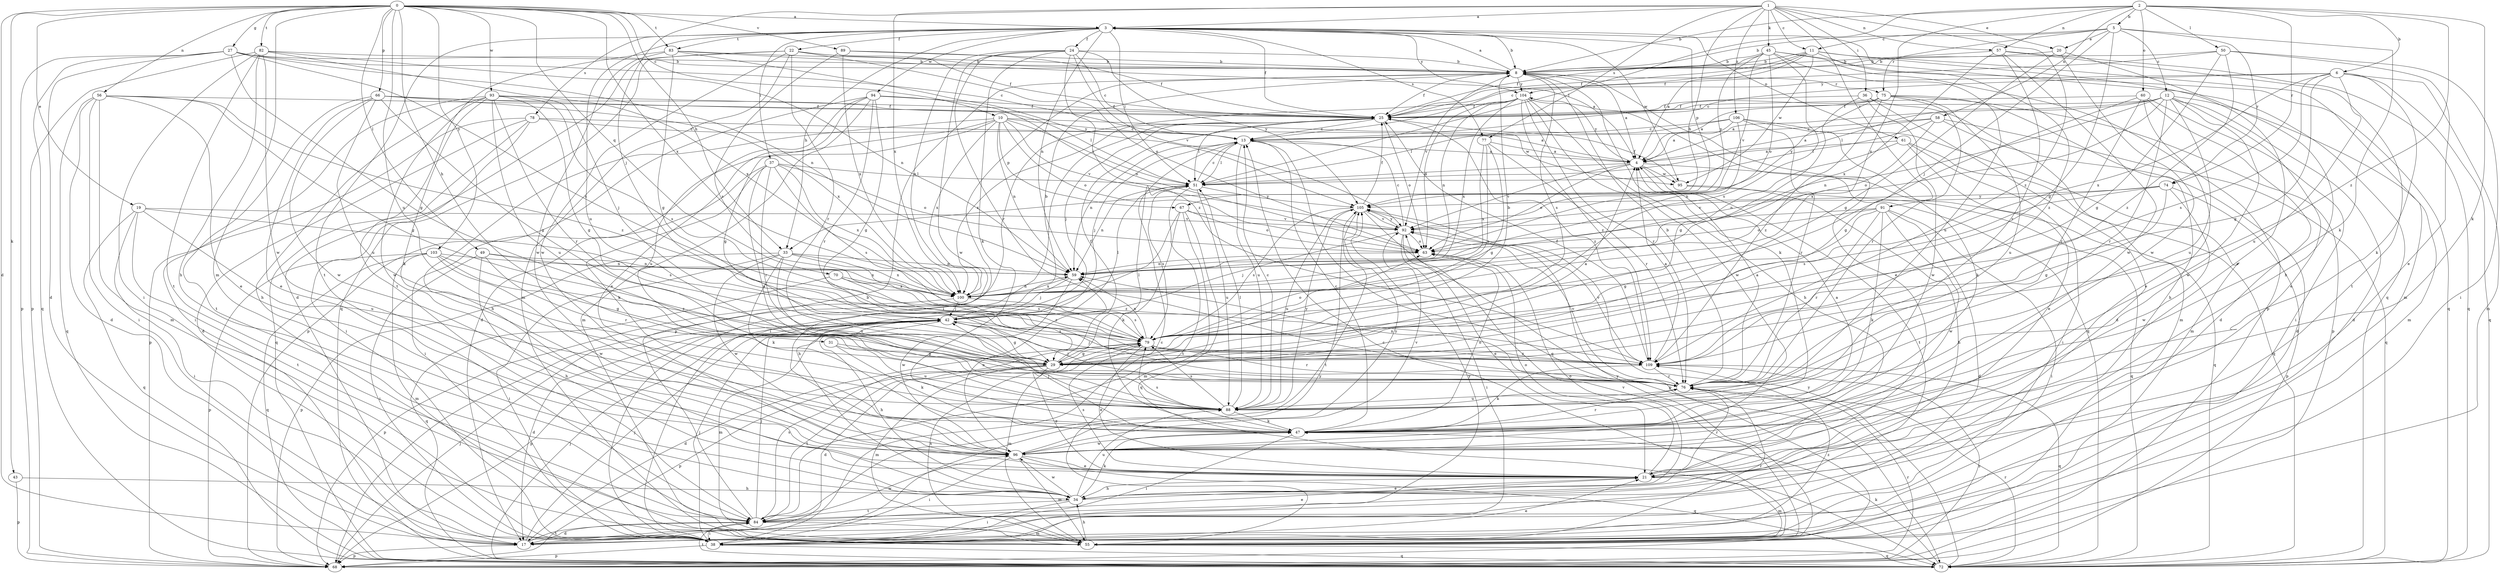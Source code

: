 strict digraph  {
0;
1;
2;
3;
4;
5;
6;
8;
10;
11;
12;
13;
17;
19;
20;
21;
22;
24;
25;
27;
29;
31;
33;
34;
36;
37;
38;
42;
43;
45;
47;
49;
50;
51;
55;
56;
57;
58;
59;
60;
61;
63;
66;
67;
68;
70;
72;
74;
75;
76;
77;
78;
79;
82;
83;
84;
88;
89;
91;
92;
93;
94;
95;
96;
100;
103;
104;
105;
106;
109;
0 -> 3  [label=a];
0 -> 10  [label=c];
0 -> 17  [label=d];
0 -> 19  [label=e];
0 -> 27  [label=g];
0 -> 31  [label=h];
0 -> 33  [label=h];
0 -> 43  [label=k];
0 -> 49  [label=l];
0 -> 55  [label=m];
0 -> 56  [label=n];
0 -> 66  [label=p];
0 -> 70  [label=q];
0 -> 82  [label=t];
0 -> 83  [label=t];
0 -> 88  [label=u];
0 -> 89  [label=v];
0 -> 93  [label=w];
0 -> 100  [label=x];
0 -> 103  [label=y];
1 -> 3  [label=a];
1 -> 11  [label=c];
1 -> 20  [label=e];
1 -> 33  [label=h];
1 -> 36  [label=i];
1 -> 42  [label=j];
1 -> 45  [label=k];
1 -> 57  [label=n];
1 -> 77  [label=s];
1 -> 91  [label=v];
1 -> 100  [label=x];
1 -> 106  [label=z];
1 -> 109  [label=z];
2 -> 5  [label=b];
2 -> 6  [label=b];
2 -> 8  [label=b];
2 -> 47  [label=k];
2 -> 50  [label=l];
2 -> 51  [label=l];
2 -> 57  [label=n];
2 -> 58  [label=n];
2 -> 60  [label=o];
2 -> 74  [label=r];
2 -> 100  [label=x];
2 -> 109  [label=z];
3 -> 8  [label=b];
3 -> 22  [label=f];
3 -> 24  [label=f];
3 -> 25  [label=f];
3 -> 33  [label=h];
3 -> 37  [label=i];
3 -> 51  [label=l];
3 -> 59  [label=n];
3 -> 61  [label=o];
3 -> 67  [label=p];
3 -> 72  [label=q];
3 -> 77  [label=s];
3 -> 78  [label=s];
3 -> 83  [label=t];
3 -> 84  [label=t];
3 -> 88  [label=u];
3 -> 94  [label=w];
3 -> 95  [label=w];
3 -> 104  [label=y];
4 -> 51  [label=l];
4 -> 63  [label=o];
4 -> 72  [label=q];
4 -> 84  [label=t];
4 -> 92  [label=v];
4 -> 95  [label=w];
4 -> 104  [label=y];
5 -> 8  [label=b];
5 -> 11  [label=c];
5 -> 12  [label=c];
5 -> 20  [label=e];
5 -> 29  [label=g];
5 -> 42  [label=j];
5 -> 47  [label=k];
5 -> 74  [label=r];
5 -> 75  [label=r];
6 -> 13  [label=c];
6 -> 29  [label=g];
6 -> 47  [label=k];
6 -> 55  [label=m];
6 -> 72  [label=q];
6 -> 79  [label=s];
6 -> 88  [label=u];
6 -> 100  [label=x];
6 -> 104  [label=y];
8 -> 3  [label=a];
8 -> 4  [label=a];
8 -> 21  [label=e];
8 -> 25  [label=f];
8 -> 38  [label=i];
8 -> 47  [label=k];
8 -> 75  [label=r];
8 -> 79  [label=s];
8 -> 92  [label=v];
8 -> 104  [label=y];
10 -> 13  [label=c];
10 -> 29  [label=g];
10 -> 34  [label=h];
10 -> 51  [label=l];
10 -> 59  [label=n];
10 -> 63  [label=o];
10 -> 67  [label=p];
10 -> 88  [label=u];
10 -> 92  [label=v];
10 -> 95  [label=w];
10 -> 100  [label=x];
11 -> 4  [label=a];
11 -> 8  [label=b];
11 -> 13  [label=c];
11 -> 21  [label=e];
11 -> 25  [label=f];
11 -> 55  [label=m];
11 -> 95  [label=w];
11 -> 109  [label=z];
12 -> 4  [label=a];
12 -> 17  [label=d];
12 -> 21  [label=e];
12 -> 25  [label=f];
12 -> 51  [label=l];
12 -> 55  [label=m];
12 -> 59  [label=n];
12 -> 76  [label=r];
12 -> 88  [label=u];
12 -> 96  [label=w];
12 -> 100  [label=x];
13 -> 4  [label=a];
13 -> 42  [label=j];
13 -> 51  [label=l];
13 -> 59  [label=n];
13 -> 72  [label=q];
13 -> 88  [label=u];
17 -> 42  [label=j];
17 -> 68  [label=p];
17 -> 84  [label=t];
17 -> 105  [label=y];
19 -> 38  [label=i];
19 -> 72  [label=q];
19 -> 79  [label=s];
19 -> 84  [label=t];
19 -> 88  [label=u];
19 -> 92  [label=v];
20 -> 8  [label=b];
20 -> 29  [label=g];
20 -> 34  [label=h];
20 -> 96  [label=w];
21 -> 34  [label=h];
21 -> 55  [label=m];
21 -> 63  [label=o];
21 -> 76  [label=r];
21 -> 79  [label=s];
22 -> 8  [label=b];
22 -> 17  [label=d];
22 -> 25  [label=f];
22 -> 55  [label=m];
22 -> 63  [label=o];
22 -> 72  [label=q];
22 -> 76  [label=r];
22 -> 96  [label=w];
24 -> 8  [label=b];
24 -> 13  [label=c];
24 -> 47  [label=k];
24 -> 76  [label=r];
24 -> 92  [label=v];
24 -> 96  [label=w];
24 -> 100  [label=x];
24 -> 105  [label=y];
24 -> 109  [label=z];
25 -> 13  [label=c];
25 -> 38  [label=i];
25 -> 42  [label=j];
25 -> 51  [label=l];
25 -> 63  [label=o];
25 -> 100  [label=x];
25 -> 109  [label=z];
27 -> 8  [label=b];
27 -> 13  [label=c];
27 -> 17  [label=d];
27 -> 29  [label=g];
27 -> 59  [label=n];
27 -> 68  [label=p];
27 -> 72  [label=q];
27 -> 79  [label=s];
29 -> 4  [label=a];
29 -> 17  [label=d];
29 -> 21  [label=e];
29 -> 25  [label=f];
29 -> 51  [label=l];
29 -> 55  [label=m];
29 -> 68  [label=p];
29 -> 84  [label=t];
31 -> 29  [label=g];
31 -> 47  [label=k];
31 -> 88  [label=u];
33 -> 38  [label=i];
33 -> 47  [label=k];
33 -> 59  [label=n];
33 -> 68  [label=p];
33 -> 88  [label=u];
33 -> 96  [label=w];
33 -> 100  [label=x];
33 -> 109  [label=z];
34 -> 21  [label=e];
34 -> 38  [label=i];
34 -> 47  [label=k];
34 -> 63  [label=o];
34 -> 84  [label=t];
34 -> 88  [label=u];
34 -> 96  [label=w];
36 -> 17  [label=d];
36 -> 25  [label=f];
36 -> 29  [label=g];
36 -> 55  [label=m];
36 -> 96  [label=w];
37 -> 38  [label=i];
37 -> 47  [label=k];
37 -> 51  [label=l];
37 -> 63  [label=o];
37 -> 76  [label=r];
37 -> 79  [label=s];
37 -> 88  [label=u];
37 -> 100  [label=x];
38 -> 13  [label=c];
38 -> 21  [label=e];
38 -> 42  [label=j];
38 -> 68  [label=p];
38 -> 72  [label=q];
38 -> 76  [label=r];
38 -> 105  [label=y];
38 -> 109  [label=z];
42 -> 8  [label=b];
42 -> 17  [label=d];
42 -> 29  [label=g];
42 -> 34  [label=h];
42 -> 51  [label=l];
42 -> 55  [label=m];
42 -> 68  [label=p];
42 -> 79  [label=s];
43 -> 34  [label=h];
43 -> 68  [label=p];
45 -> 8  [label=b];
45 -> 25  [label=f];
45 -> 63  [label=o];
45 -> 68  [label=p];
45 -> 72  [label=q];
45 -> 79  [label=s];
45 -> 88  [label=u];
45 -> 92  [label=v];
45 -> 105  [label=y];
47 -> 4  [label=a];
47 -> 13  [label=c];
47 -> 38  [label=i];
47 -> 42  [label=j];
47 -> 63  [label=o];
47 -> 76  [label=r];
47 -> 79  [label=s];
47 -> 96  [label=w];
49 -> 34  [label=h];
49 -> 38  [label=i];
49 -> 59  [label=n];
49 -> 76  [label=r];
49 -> 100  [label=x];
50 -> 8  [label=b];
50 -> 21  [label=e];
50 -> 25  [label=f];
50 -> 29  [label=g];
50 -> 38  [label=i];
50 -> 109  [label=z];
51 -> 13  [label=c];
51 -> 59  [label=n];
51 -> 79  [label=s];
51 -> 84  [label=t];
51 -> 88  [label=u];
51 -> 105  [label=y];
55 -> 13  [label=c];
55 -> 34  [label=h];
55 -> 72  [label=q];
55 -> 79  [label=s];
55 -> 92  [label=v];
55 -> 105  [label=y];
56 -> 17  [label=d];
56 -> 21  [label=e];
56 -> 25  [label=f];
56 -> 29  [label=g];
56 -> 38  [label=i];
56 -> 55  [label=m];
56 -> 72  [label=q];
56 -> 109  [label=z];
57 -> 8  [label=b];
57 -> 72  [label=q];
57 -> 76  [label=r];
57 -> 84  [label=t];
57 -> 96  [label=w];
57 -> 100  [label=x];
58 -> 4  [label=a];
58 -> 13  [label=c];
58 -> 17  [label=d];
58 -> 51  [label=l];
58 -> 63  [label=o];
58 -> 72  [label=q];
59 -> 42  [label=j];
59 -> 96  [label=w];
59 -> 100  [label=x];
60 -> 17  [label=d];
60 -> 21  [label=e];
60 -> 25  [label=f];
60 -> 29  [label=g];
60 -> 38  [label=i];
60 -> 76  [label=r];
61 -> 4  [label=a];
61 -> 21  [label=e];
61 -> 38  [label=i];
61 -> 59  [label=n];
61 -> 72  [label=q];
63 -> 59  [label=n];
66 -> 21  [label=e];
66 -> 25  [label=f];
66 -> 29  [label=g];
66 -> 51  [label=l];
66 -> 84  [label=t];
66 -> 88  [label=u];
66 -> 96  [label=w];
66 -> 100  [label=x];
67 -> 34  [label=h];
67 -> 47  [label=k];
67 -> 55  [label=m];
67 -> 63  [label=o];
67 -> 72  [label=q];
67 -> 92  [label=v];
68 -> 42  [label=j];
68 -> 76  [label=r];
68 -> 109  [label=z];
70 -> 72  [label=q];
70 -> 79  [label=s];
70 -> 100  [label=x];
70 -> 109  [label=z];
72 -> 42  [label=j];
72 -> 47  [label=k];
72 -> 76  [label=r];
72 -> 84  [label=t];
72 -> 105  [label=y];
74 -> 29  [label=g];
74 -> 68  [label=p];
74 -> 79  [label=s];
74 -> 92  [label=v];
74 -> 96  [label=w];
74 -> 105  [label=y];
75 -> 4  [label=a];
75 -> 25  [label=f];
75 -> 34  [label=h];
75 -> 68  [label=p];
75 -> 76  [label=r];
75 -> 88  [label=u];
75 -> 105  [label=y];
75 -> 109  [label=z];
76 -> 4  [label=a];
76 -> 8  [label=b];
76 -> 42  [label=j];
76 -> 59  [label=n];
76 -> 88  [label=u];
76 -> 92  [label=v];
77 -> 4  [label=a];
77 -> 29  [label=g];
77 -> 76  [label=r];
77 -> 79  [label=s];
77 -> 100  [label=x];
78 -> 4  [label=a];
78 -> 13  [label=c];
78 -> 17  [label=d];
78 -> 38  [label=i];
78 -> 68  [label=p];
78 -> 72  [label=q];
79 -> 8  [label=b];
79 -> 17  [label=d];
79 -> 21  [label=e];
79 -> 29  [label=g];
79 -> 55  [label=m];
79 -> 59  [label=n];
79 -> 63  [label=o];
79 -> 76  [label=r];
79 -> 109  [label=z];
82 -> 8  [label=b];
82 -> 34  [label=h];
82 -> 38  [label=i];
82 -> 59  [label=n];
82 -> 68  [label=p];
82 -> 84  [label=t];
82 -> 96  [label=w];
82 -> 100  [label=x];
83 -> 4  [label=a];
83 -> 8  [label=b];
83 -> 29  [label=g];
83 -> 84  [label=t];
83 -> 96  [label=w];
83 -> 105  [label=y];
84 -> 8  [label=b];
84 -> 17  [label=d];
84 -> 21  [label=e];
84 -> 38  [label=i];
84 -> 42  [label=j];
84 -> 55  [label=m];
84 -> 79  [label=s];
84 -> 96  [label=w];
88 -> 13  [label=c];
88 -> 47  [label=k];
88 -> 51  [label=l];
88 -> 79  [label=s];
88 -> 105  [label=y];
89 -> 8  [label=b];
89 -> 25  [label=f];
89 -> 79  [label=s];
89 -> 100  [label=x];
91 -> 17  [label=d];
91 -> 29  [label=g];
91 -> 38  [label=i];
91 -> 47  [label=k];
91 -> 63  [label=o];
91 -> 76  [label=r];
91 -> 92  [label=v];
91 -> 96  [label=w];
92 -> 13  [label=c];
92 -> 21  [label=e];
92 -> 38  [label=i];
92 -> 42  [label=j];
92 -> 63  [label=o];
92 -> 105  [label=y];
93 -> 25  [label=f];
93 -> 29  [label=g];
93 -> 34  [label=h];
93 -> 38  [label=i];
93 -> 42  [label=j];
93 -> 47  [label=k];
93 -> 76  [label=r];
93 -> 79  [label=s];
93 -> 88  [label=u];
93 -> 96  [label=w];
94 -> 17  [label=d];
94 -> 21  [label=e];
94 -> 25  [label=f];
94 -> 29  [label=g];
94 -> 55  [label=m];
94 -> 63  [label=o];
94 -> 68  [label=p];
94 -> 76  [label=r];
95 -> 25  [label=f];
95 -> 34  [label=h];
95 -> 72  [label=q];
96 -> 21  [label=e];
96 -> 38  [label=i];
96 -> 55  [label=m];
96 -> 59  [label=n];
96 -> 72  [label=q];
96 -> 92  [label=v];
96 -> 105  [label=y];
100 -> 42  [label=j];
100 -> 59  [label=n];
100 -> 68  [label=p];
100 -> 79  [label=s];
103 -> 29  [label=g];
103 -> 55  [label=m];
103 -> 59  [label=n];
103 -> 68  [label=p];
103 -> 72  [label=q];
103 -> 96  [label=w];
103 -> 109  [label=z];
104 -> 25  [label=f];
104 -> 34  [label=h];
104 -> 59  [label=n];
104 -> 63  [label=o];
104 -> 68  [label=p];
104 -> 72  [label=q];
104 -> 76  [label=r];
104 -> 96  [label=w];
104 -> 100  [label=x];
104 -> 109  [label=z];
105 -> 25  [label=f];
105 -> 68  [label=p];
105 -> 79  [label=s];
105 -> 84  [label=t];
105 -> 88  [label=u];
105 -> 92  [label=v];
106 -> 4  [label=a];
106 -> 13  [label=c];
106 -> 47  [label=k];
106 -> 51  [label=l];
106 -> 55  [label=m];
106 -> 59  [label=n];
106 -> 76  [label=r];
109 -> 4  [label=a];
109 -> 25  [label=f];
109 -> 42  [label=j];
109 -> 47  [label=k];
109 -> 72  [label=q];
109 -> 76  [label=r];
109 -> 92  [label=v];
}
